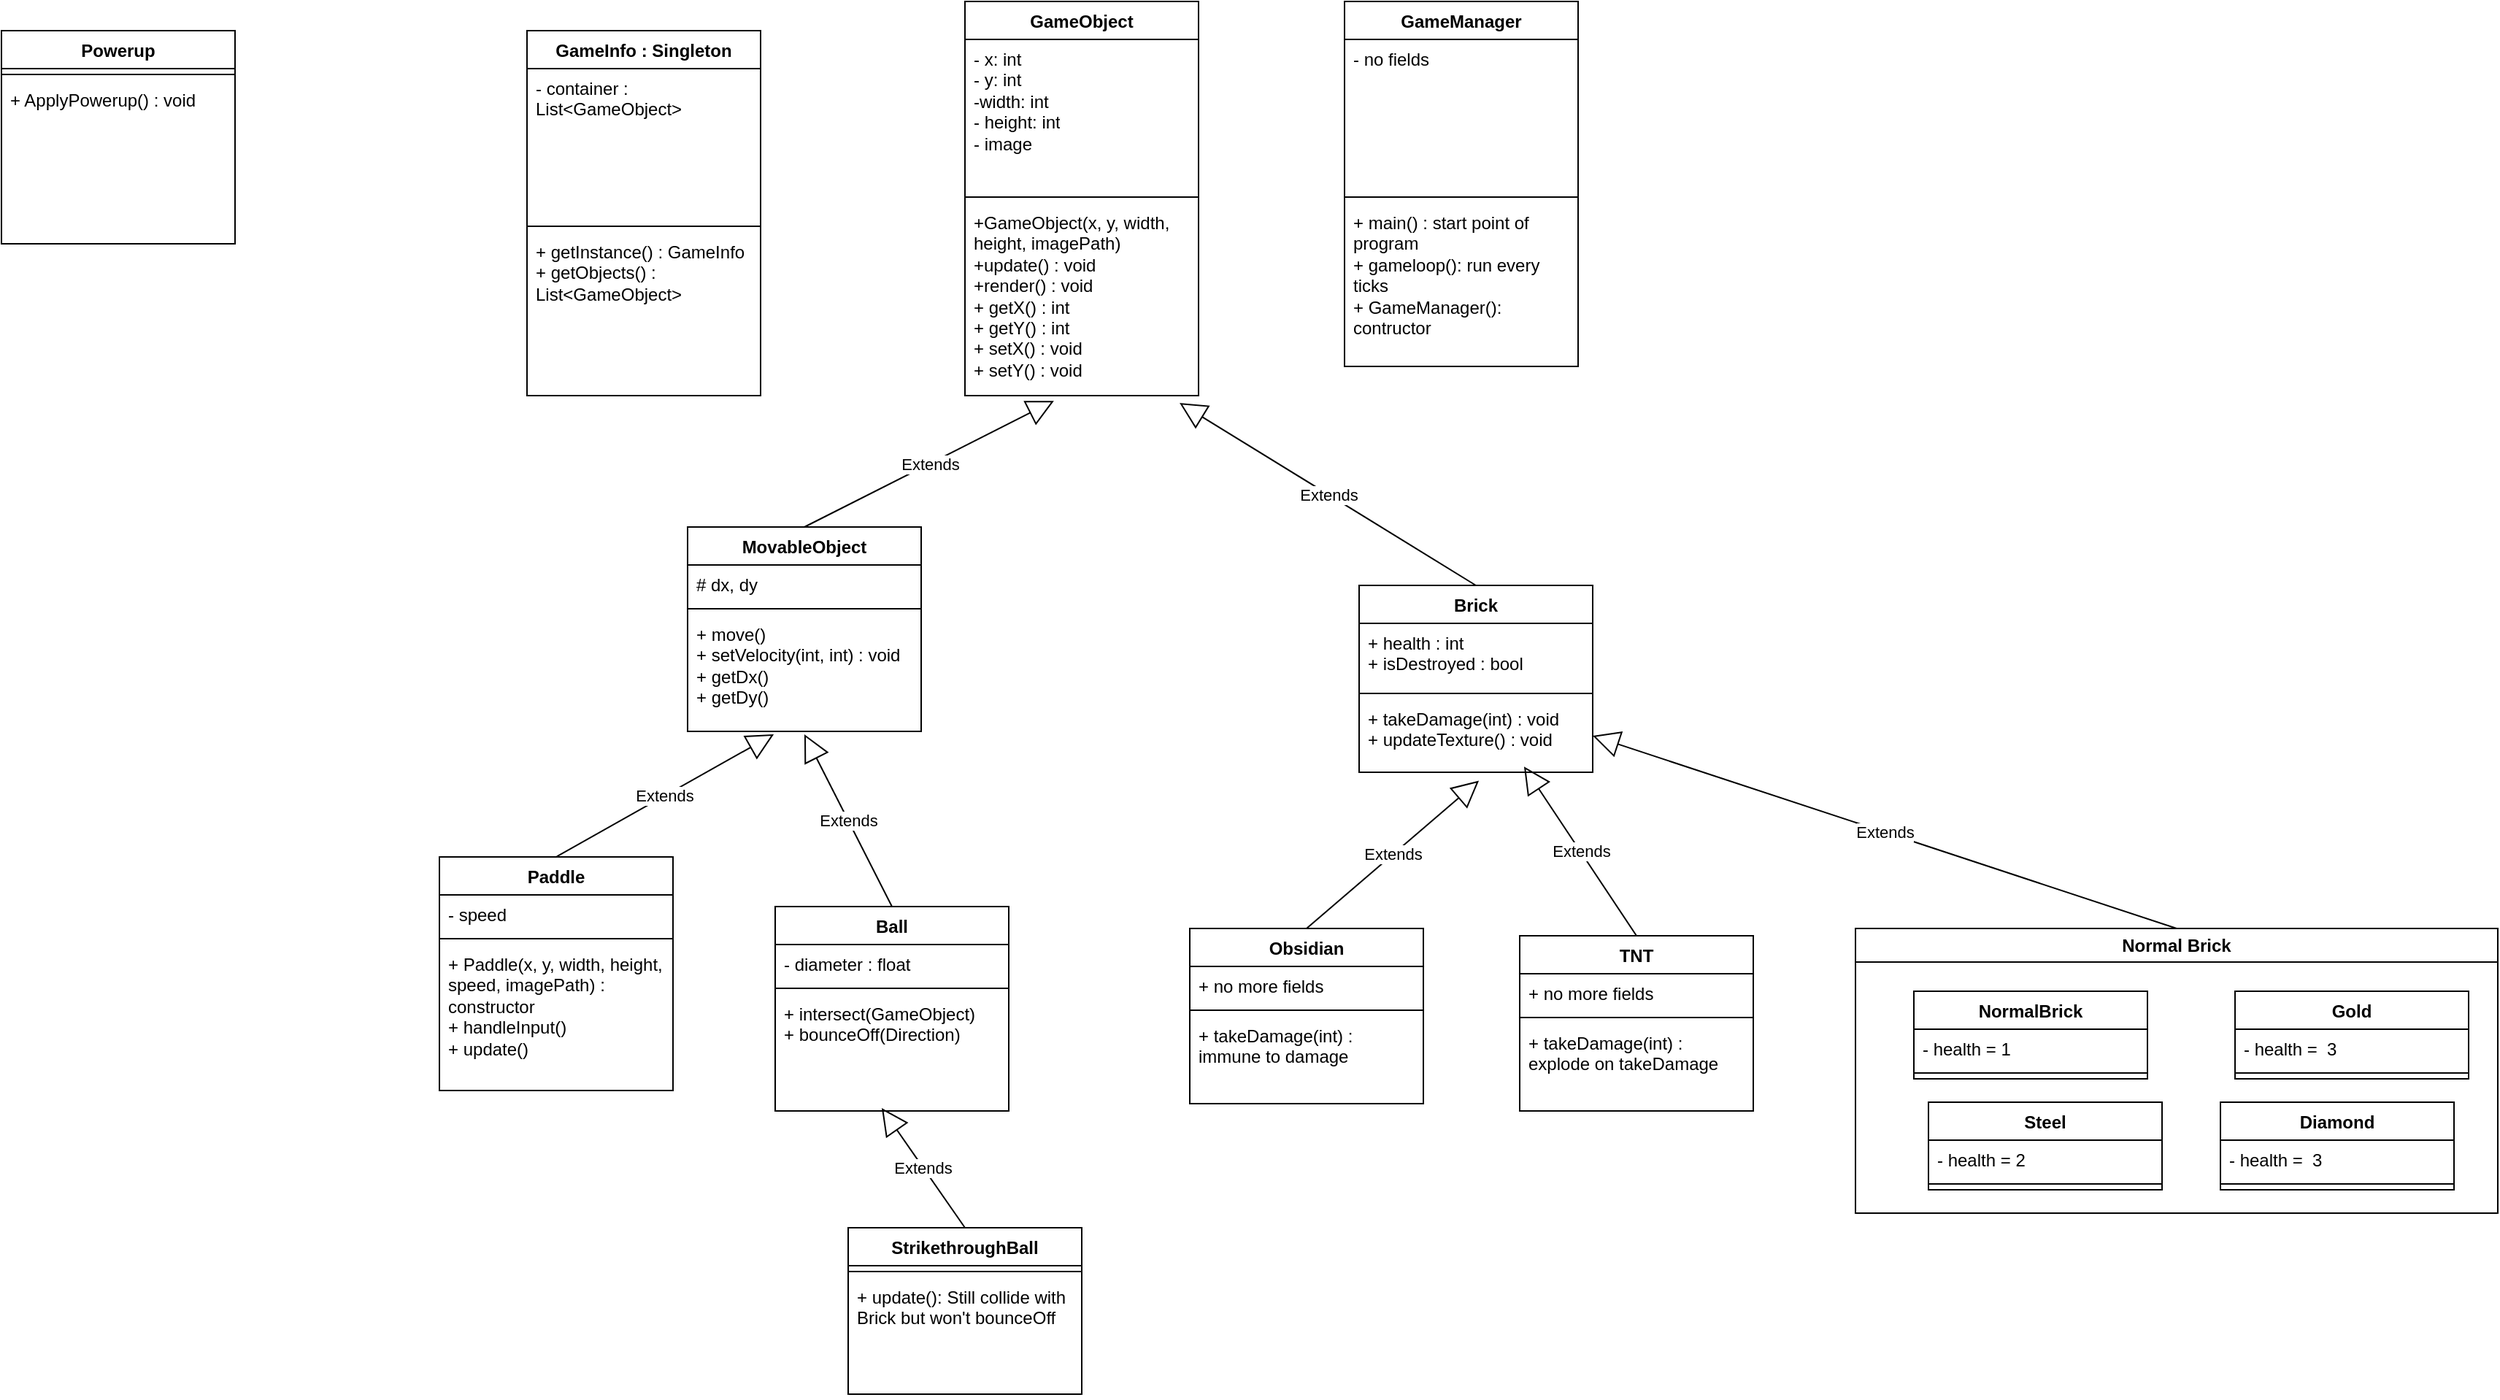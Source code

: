 <mxfile version="28.2.5">
  <diagram name="Trang-1" id="CjH1w59uPpAKWMkMjewL">
    <mxGraphModel dx="1691" dy="1613" grid="1" gridSize="10" guides="1" tooltips="1" connect="1" arrows="1" fold="1" page="1" pageScale="1" pageWidth="827" pageHeight="1169" math="0" shadow="0">
      <root>
        <mxCell id="0" />
        <mxCell id="1" parent="0" />
        <mxCell id="96N8lXyZkQnQ6zD-KgBr-1" value="GameObject" style="swimlane;fontStyle=1;align=center;verticalAlign=top;childLayout=stackLayout;horizontal=1;startSize=26;horizontalStack=0;resizeParent=1;resizeParentMax=0;resizeLast=0;collapsible=1;marginBottom=0;whiteSpace=wrap;html=1;" parent="1" vertex="1">
          <mxGeometry x="260" y="-50" width="160" height="270" as="geometry" />
        </mxCell>
        <mxCell id="96N8lXyZkQnQ6zD-KgBr-2" value="- x: int&lt;br&gt;- y: int&lt;div&gt;-width: int&lt;/div&gt;&lt;div&gt;- height: int&lt;/div&gt;&lt;div&gt;- image&lt;/div&gt;" style="text;strokeColor=none;fillColor=none;align=left;verticalAlign=top;spacingLeft=4;spacingRight=4;overflow=hidden;rotatable=0;points=[[0,0.5],[1,0.5]];portConstraint=eastwest;whiteSpace=wrap;html=1;" parent="96N8lXyZkQnQ6zD-KgBr-1" vertex="1">
          <mxGeometry y="26" width="160" height="104" as="geometry" />
        </mxCell>
        <mxCell id="96N8lXyZkQnQ6zD-KgBr-3" value="" style="line;strokeWidth=1;fillColor=none;align=left;verticalAlign=middle;spacingTop=-1;spacingLeft=3;spacingRight=3;rotatable=0;labelPosition=right;points=[];portConstraint=eastwest;strokeColor=inherit;" parent="96N8lXyZkQnQ6zD-KgBr-1" vertex="1">
          <mxGeometry y="130" width="160" height="8" as="geometry" />
        </mxCell>
        <mxCell id="96N8lXyZkQnQ6zD-KgBr-4" value="+GameObject(x, y, width, height, imagePath)&lt;br&gt;+update() : void&lt;div&gt;+render() : void&lt;br&gt;+ getX() : int&lt;br&gt;+ getY() : int&lt;br&gt;+ setX() : void&lt;br&gt;+ setY() : void&lt;/div&gt;" style="text;strokeColor=none;fillColor=none;align=left;verticalAlign=top;spacingLeft=4;spacingRight=4;overflow=hidden;rotatable=0;points=[[0,0.5],[1,0.5]];portConstraint=eastwest;whiteSpace=wrap;html=1;" parent="96N8lXyZkQnQ6zD-KgBr-1" vertex="1">
          <mxGeometry y="138" width="160" height="132" as="geometry" />
        </mxCell>
        <mxCell id="96N8lXyZkQnQ6zD-KgBr-5" value="Paddle" style="swimlane;fontStyle=1;align=center;verticalAlign=top;childLayout=stackLayout;horizontal=1;startSize=26;horizontalStack=0;resizeParent=1;resizeParentMax=0;resizeLast=0;collapsible=1;marginBottom=0;whiteSpace=wrap;html=1;" parent="1" vertex="1">
          <mxGeometry x="-100" y="536" width="160" height="160" as="geometry" />
        </mxCell>
        <mxCell id="96N8lXyZkQnQ6zD-KgBr-6" value="- speed" style="text;strokeColor=none;fillColor=none;align=left;verticalAlign=top;spacingLeft=4;spacingRight=4;overflow=hidden;rotatable=0;points=[[0,0.5],[1,0.5]];portConstraint=eastwest;whiteSpace=wrap;html=1;" parent="96N8lXyZkQnQ6zD-KgBr-5" vertex="1">
          <mxGeometry y="26" width="160" height="26" as="geometry" />
        </mxCell>
        <mxCell id="96N8lXyZkQnQ6zD-KgBr-7" value="" style="line;strokeWidth=1;fillColor=none;align=left;verticalAlign=middle;spacingTop=-1;spacingLeft=3;spacingRight=3;rotatable=0;labelPosition=right;points=[];portConstraint=eastwest;strokeColor=inherit;" parent="96N8lXyZkQnQ6zD-KgBr-5" vertex="1">
          <mxGeometry y="52" width="160" height="8" as="geometry" />
        </mxCell>
        <mxCell id="96N8lXyZkQnQ6zD-KgBr-8" value="+ Paddle(x, y, width, height, speed, imagePath)&amp;nbsp;: constructor&lt;br&gt;+ handleInput()&lt;br&gt;+ update()" style="text;strokeColor=none;fillColor=none;align=left;verticalAlign=top;spacingLeft=4;spacingRight=4;overflow=hidden;rotatable=0;points=[[0,0.5],[1,0.5]];portConstraint=eastwest;whiteSpace=wrap;html=1;" parent="96N8lXyZkQnQ6zD-KgBr-5" vertex="1">
          <mxGeometry y="60" width="160" height="100" as="geometry" />
        </mxCell>
        <mxCell id="96N8lXyZkQnQ6zD-KgBr-9" value="Extends" style="endArrow=block;endSize=16;endFill=0;html=1;rounded=0;exitX=0.5;exitY=0;exitDx=0;exitDy=0;entryX=0.369;entryY=1.025;entryDx=0;entryDy=0;entryPerimeter=0;" parent="1" source="96N8lXyZkQnQ6zD-KgBr-5" target="96N8lXyZkQnQ6zD-KgBr-36" edge="1">
          <mxGeometry width="160" relative="1" as="geometry">
            <mxPoint x="330" y="230" as="sourcePoint" />
            <mxPoint x="490" y="230" as="targetPoint" />
          </mxGeometry>
        </mxCell>
        <mxCell id="96N8lXyZkQnQ6zD-KgBr-10" value="Ball" style="swimlane;fontStyle=1;align=center;verticalAlign=top;childLayout=stackLayout;horizontal=1;startSize=26;horizontalStack=0;resizeParent=1;resizeParentMax=0;resizeLast=0;collapsible=1;marginBottom=0;whiteSpace=wrap;html=1;" parent="1" vertex="1">
          <mxGeometry x="130" y="570" width="160" height="140" as="geometry" />
        </mxCell>
        <mxCell id="96N8lXyZkQnQ6zD-KgBr-11" value="- diameter : float" style="text;strokeColor=none;fillColor=none;align=left;verticalAlign=top;spacingLeft=4;spacingRight=4;overflow=hidden;rotatable=0;points=[[0,0.5],[1,0.5]];portConstraint=eastwest;whiteSpace=wrap;html=1;" parent="96N8lXyZkQnQ6zD-KgBr-10" vertex="1">
          <mxGeometry y="26" width="160" height="26" as="geometry" />
        </mxCell>
        <mxCell id="96N8lXyZkQnQ6zD-KgBr-12" value="" style="line;strokeWidth=1;fillColor=none;align=left;verticalAlign=middle;spacingTop=-1;spacingLeft=3;spacingRight=3;rotatable=0;labelPosition=right;points=[];portConstraint=eastwest;strokeColor=inherit;" parent="96N8lXyZkQnQ6zD-KgBr-10" vertex="1">
          <mxGeometry y="52" width="160" height="8" as="geometry" />
        </mxCell>
        <mxCell id="96N8lXyZkQnQ6zD-KgBr-13" value="+ intersect(GameObject)&lt;br&gt;+ bounceOff(Direction)" style="text;strokeColor=none;fillColor=none;align=left;verticalAlign=top;spacingLeft=4;spacingRight=4;overflow=hidden;rotatable=0;points=[[0,0.5],[1,0.5]];portConstraint=eastwest;whiteSpace=wrap;html=1;" parent="96N8lXyZkQnQ6zD-KgBr-10" vertex="1">
          <mxGeometry y="60" width="160" height="80" as="geometry" />
        </mxCell>
        <mxCell id="96N8lXyZkQnQ6zD-KgBr-14" value="Brick&lt;div&gt;&lt;br&gt;&lt;/div&gt;" style="swimlane;fontStyle=1;align=center;verticalAlign=top;childLayout=stackLayout;horizontal=1;startSize=26;horizontalStack=0;resizeParent=1;resizeParentMax=0;resizeLast=0;collapsible=1;marginBottom=0;whiteSpace=wrap;html=1;" parent="1" vertex="1">
          <mxGeometry x="530" y="350" width="160" height="128" as="geometry" />
        </mxCell>
        <mxCell id="96N8lXyZkQnQ6zD-KgBr-15" value="+ health : int&lt;br&gt;+ isDestroyed : bool" style="text;strokeColor=none;fillColor=none;align=left;verticalAlign=top;spacingLeft=4;spacingRight=4;overflow=hidden;rotatable=0;points=[[0,0.5],[1,0.5]];portConstraint=eastwest;whiteSpace=wrap;html=1;" parent="96N8lXyZkQnQ6zD-KgBr-14" vertex="1">
          <mxGeometry y="26" width="160" height="44" as="geometry" />
        </mxCell>
        <mxCell id="96N8lXyZkQnQ6zD-KgBr-16" value="" style="line;strokeWidth=1;fillColor=none;align=left;verticalAlign=middle;spacingTop=-1;spacingLeft=3;spacingRight=3;rotatable=0;labelPosition=right;points=[];portConstraint=eastwest;strokeColor=inherit;" parent="96N8lXyZkQnQ6zD-KgBr-14" vertex="1">
          <mxGeometry y="70" width="160" height="8" as="geometry" />
        </mxCell>
        <mxCell id="96N8lXyZkQnQ6zD-KgBr-17" value="+ takeDamage(int) : void&lt;br&gt;+ updateTexture() : void" style="text;strokeColor=none;fillColor=none;align=left;verticalAlign=top;spacingLeft=4;spacingRight=4;overflow=hidden;rotatable=0;points=[[0,0.5],[1,0.5]];portConstraint=eastwest;whiteSpace=wrap;html=1;" parent="96N8lXyZkQnQ6zD-KgBr-14" vertex="1">
          <mxGeometry y="78" width="160" height="50" as="geometry" />
        </mxCell>
        <mxCell id="96N8lXyZkQnQ6zD-KgBr-19" value="Extends" style="endArrow=block;endSize=16;endFill=0;html=1;rounded=0;exitX=0.5;exitY=0;exitDx=0;exitDy=0;entryX=0.919;entryY=1.038;entryDx=0;entryDy=0;entryPerimeter=0;" parent="1" source="96N8lXyZkQnQ6zD-KgBr-14" target="96N8lXyZkQnQ6zD-KgBr-4" edge="1">
          <mxGeometry width="160" relative="1" as="geometry">
            <mxPoint x="419" y="397" as="sourcePoint" />
            <mxPoint x="400" y="280" as="targetPoint" />
          </mxGeometry>
        </mxCell>
        <mxCell id="96N8lXyZkQnQ6zD-KgBr-22" value="&lt;div&gt;Obsidian&lt;/div&gt;" style="swimlane;fontStyle=1;align=center;verticalAlign=top;childLayout=stackLayout;horizontal=1;startSize=26;horizontalStack=0;resizeParent=1;resizeParentMax=0;resizeLast=0;collapsible=1;marginBottom=0;whiteSpace=wrap;html=1;" parent="1" vertex="1">
          <mxGeometry x="414" y="585" width="160" height="120" as="geometry" />
        </mxCell>
        <mxCell id="96N8lXyZkQnQ6zD-KgBr-23" value="+ no more fields" style="text;strokeColor=none;fillColor=none;align=left;verticalAlign=top;spacingLeft=4;spacingRight=4;overflow=hidden;rotatable=0;points=[[0,0.5],[1,0.5]];portConstraint=eastwest;whiteSpace=wrap;html=1;" parent="96N8lXyZkQnQ6zD-KgBr-22" vertex="1">
          <mxGeometry y="26" width="160" height="26" as="geometry" />
        </mxCell>
        <mxCell id="96N8lXyZkQnQ6zD-KgBr-24" value="" style="line;strokeWidth=1;fillColor=none;align=left;verticalAlign=middle;spacingTop=-1;spacingLeft=3;spacingRight=3;rotatable=0;labelPosition=right;points=[];portConstraint=eastwest;strokeColor=inherit;" parent="96N8lXyZkQnQ6zD-KgBr-22" vertex="1">
          <mxGeometry y="52" width="160" height="8" as="geometry" />
        </mxCell>
        <mxCell id="96N8lXyZkQnQ6zD-KgBr-25" value="+ takeDamage(int) : immune to damage" style="text;strokeColor=none;fillColor=none;align=left;verticalAlign=top;spacingLeft=4;spacingRight=4;overflow=hidden;rotatable=0;points=[[0,0.5],[1,0.5]];portConstraint=eastwest;whiteSpace=wrap;html=1;" parent="96N8lXyZkQnQ6zD-KgBr-22" vertex="1">
          <mxGeometry y="60" width="160" height="60" as="geometry" />
        </mxCell>
        <mxCell id="96N8lXyZkQnQ6zD-KgBr-27" value="Extends" style="endArrow=block;endSize=16;endFill=0;html=1;rounded=0;exitX=0.5;exitY=0;exitDx=0;exitDy=0;entryX=0.513;entryY=1.115;entryDx=0;entryDy=0;entryPerimeter=0;" parent="1" source="96N8lXyZkQnQ6zD-KgBr-22" target="96N8lXyZkQnQ6zD-KgBr-17" edge="1">
          <mxGeometry width="160" relative="1" as="geometry">
            <mxPoint x="763" y="506" as="sourcePoint" />
            <mxPoint x="560" y="360" as="targetPoint" />
          </mxGeometry>
        </mxCell>
        <mxCell id="96N8lXyZkQnQ6zD-KgBr-28" value="&lt;div&gt;TNT&lt;/div&gt;" style="swimlane;fontStyle=1;align=center;verticalAlign=top;childLayout=stackLayout;horizontal=1;startSize=26;horizontalStack=0;resizeParent=1;resizeParentMax=0;resizeLast=0;collapsible=1;marginBottom=0;whiteSpace=wrap;html=1;" parent="1" vertex="1">
          <mxGeometry x="640" y="590" width="160" height="120" as="geometry" />
        </mxCell>
        <mxCell id="96N8lXyZkQnQ6zD-KgBr-29" value="+ no more fields" style="text;strokeColor=none;fillColor=none;align=left;verticalAlign=top;spacingLeft=4;spacingRight=4;overflow=hidden;rotatable=0;points=[[0,0.5],[1,0.5]];portConstraint=eastwest;whiteSpace=wrap;html=1;" parent="96N8lXyZkQnQ6zD-KgBr-28" vertex="1">
          <mxGeometry y="26" width="160" height="26" as="geometry" />
        </mxCell>
        <mxCell id="96N8lXyZkQnQ6zD-KgBr-30" value="" style="line;strokeWidth=1;fillColor=none;align=left;verticalAlign=middle;spacingTop=-1;spacingLeft=3;spacingRight=3;rotatable=0;labelPosition=right;points=[];portConstraint=eastwest;strokeColor=inherit;" parent="96N8lXyZkQnQ6zD-KgBr-28" vertex="1">
          <mxGeometry y="52" width="160" height="8" as="geometry" />
        </mxCell>
        <mxCell id="96N8lXyZkQnQ6zD-KgBr-31" value="+ takeDamage(int) : explode on takeDamage" style="text;strokeColor=none;fillColor=none;align=left;verticalAlign=top;spacingLeft=4;spacingRight=4;overflow=hidden;rotatable=0;points=[[0,0.5],[1,0.5]];portConstraint=eastwest;whiteSpace=wrap;html=1;" parent="96N8lXyZkQnQ6zD-KgBr-28" vertex="1">
          <mxGeometry y="60" width="160" height="60" as="geometry" />
        </mxCell>
        <mxCell id="96N8lXyZkQnQ6zD-KgBr-32" value="Extends" style="endArrow=block;endSize=16;endFill=0;html=1;rounded=0;exitX=0.5;exitY=0;exitDx=0;exitDy=0;entryX=0.706;entryY=0.923;entryDx=0;entryDy=0;entryPerimeter=0;" parent="1" source="96N8lXyZkQnQ6zD-KgBr-28" target="96N8lXyZkQnQ6zD-KgBr-17" edge="1">
          <mxGeometry width="160" relative="1" as="geometry">
            <mxPoint x="610" y="606" as="sourcePoint" />
            <mxPoint x="728" y="460" as="targetPoint" />
          </mxGeometry>
        </mxCell>
        <mxCell id="96N8lXyZkQnQ6zD-KgBr-33" value="MovableObject" style="swimlane;fontStyle=1;align=center;verticalAlign=top;childLayout=stackLayout;horizontal=1;startSize=26;horizontalStack=0;resizeParent=1;resizeParentMax=0;resizeLast=0;collapsible=1;marginBottom=0;whiteSpace=wrap;html=1;" parent="1" vertex="1">
          <mxGeometry x="70" y="310" width="160" height="140" as="geometry" />
        </mxCell>
        <mxCell id="96N8lXyZkQnQ6zD-KgBr-34" value="# dx, dy" style="text;strokeColor=none;fillColor=none;align=left;verticalAlign=top;spacingLeft=4;spacingRight=4;overflow=hidden;rotatable=0;points=[[0,0.5],[1,0.5]];portConstraint=eastwest;whiteSpace=wrap;html=1;" parent="96N8lXyZkQnQ6zD-KgBr-33" vertex="1">
          <mxGeometry y="26" width="160" height="26" as="geometry" />
        </mxCell>
        <mxCell id="96N8lXyZkQnQ6zD-KgBr-35" value="" style="line;strokeWidth=1;fillColor=none;align=left;verticalAlign=middle;spacingTop=-1;spacingLeft=3;spacingRight=3;rotatable=0;labelPosition=right;points=[];portConstraint=eastwest;strokeColor=inherit;" parent="96N8lXyZkQnQ6zD-KgBr-33" vertex="1">
          <mxGeometry y="52" width="160" height="8" as="geometry" />
        </mxCell>
        <mxCell id="96N8lXyZkQnQ6zD-KgBr-36" value="+ move()&lt;br&gt;+ setVelocity(int, int) : void&lt;br&gt;+ getDx()&lt;br&gt;+ getDy()" style="text;strokeColor=none;fillColor=none;align=left;verticalAlign=top;spacingLeft=4;spacingRight=4;overflow=hidden;rotatable=0;points=[[0,0.5],[1,0.5]];portConstraint=eastwest;whiteSpace=wrap;html=1;" parent="96N8lXyZkQnQ6zD-KgBr-33" vertex="1">
          <mxGeometry y="60" width="160" height="80" as="geometry" />
        </mxCell>
        <mxCell id="96N8lXyZkQnQ6zD-KgBr-37" value="Extends" style="endArrow=block;endSize=16;endFill=0;html=1;rounded=0;exitX=0.5;exitY=0;exitDx=0;exitDy=0;entryX=0.381;entryY=1.027;entryDx=0;entryDy=0;entryPerimeter=0;" parent="1" source="96N8lXyZkQnQ6zD-KgBr-33" target="96N8lXyZkQnQ6zD-KgBr-4" edge="1">
          <mxGeometry width="160" relative="1" as="geometry">
            <mxPoint x="350" y="464" as="sourcePoint" />
            <mxPoint x="441" y="220" as="targetPoint" />
          </mxGeometry>
        </mxCell>
        <mxCell id="96N8lXyZkQnQ6zD-KgBr-18" value="Extends" style="endArrow=block;endSize=16;endFill=0;html=1;rounded=0;exitX=0.5;exitY=0;exitDx=0;exitDy=0;entryX=0.5;entryY=1.025;entryDx=0;entryDy=0;entryPerimeter=0;" parent="1" source="96N8lXyZkQnQ6zD-KgBr-10" target="96N8lXyZkQnQ6zD-KgBr-36" edge="1">
          <mxGeometry width="160" relative="1" as="geometry">
            <mxPoint x="100" y="759.5" as="sourcePoint" />
            <mxPoint x="190.96" y="429.996" as="targetPoint" />
          </mxGeometry>
        </mxCell>
        <mxCell id="96N8lXyZkQnQ6zD-KgBr-38" value="GameManager" style="swimlane;fontStyle=1;align=center;verticalAlign=top;childLayout=stackLayout;horizontal=1;startSize=26;horizontalStack=0;resizeParent=1;resizeParentMax=0;resizeLast=0;collapsible=1;marginBottom=0;whiteSpace=wrap;html=1;" parent="1" vertex="1">
          <mxGeometry x="520" y="-50" width="160" height="250" as="geometry" />
        </mxCell>
        <mxCell id="96N8lXyZkQnQ6zD-KgBr-39" value="- no fields" style="text;strokeColor=none;fillColor=none;align=left;verticalAlign=top;spacingLeft=4;spacingRight=4;overflow=hidden;rotatable=0;points=[[0,0.5],[1,0.5]];portConstraint=eastwest;whiteSpace=wrap;html=1;" parent="96N8lXyZkQnQ6zD-KgBr-38" vertex="1">
          <mxGeometry y="26" width="160" height="104" as="geometry" />
        </mxCell>
        <mxCell id="96N8lXyZkQnQ6zD-KgBr-40" value="" style="line;strokeWidth=1;fillColor=none;align=left;verticalAlign=middle;spacingTop=-1;spacingLeft=3;spacingRight=3;rotatable=0;labelPosition=right;points=[];portConstraint=eastwest;strokeColor=inherit;" parent="96N8lXyZkQnQ6zD-KgBr-38" vertex="1">
          <mxGeometry y="130" width="160" height="8" as="geometry" />
        </mxCell>
        <mxCell id="96N8lXyZkQnQ6zD-KgBr-41" value="+ main() : start point of program&lt;div&gt;+ gameloop(): run every ticks&lt;br&gt;+ GameManager(): contructor&lt;/div&gt;" style="text;strokeColor=none;fillColor=none;align=left;verticalAlign=top;spacingLeft=4;spacingRight=4;overflow=hidden;rotatable=0;points=[[0,0.5],[1,0.5]];portConstraint=eastwest;whiteSpace=wrap;html=1;" parent="96N8lXyZkQnQ6zD-KgBr-38" vertex="1">
          <mxGeometry y="138" width="160" height="112" as="geometry" />
        </mxCell>
        <mxCell id="96N8lXyZkQnQ6zD-KgBr-42" value="GameInfo : Singleton" style="swimlane;fontStyle=1;align=center;verticalAlign=top;childLayout=stackLayout;horizontal=1;startSize=26;horizontalStack=0;resizeParent=1;resizeParentMax=0;resizeLast=0;collapsible=1;marginBottom=0;whiteSpace=wrap;html=1;" parent="1" vertex="1">
          <mxGeometry x="-40" y="-30" width="160" height="250" as="geometry" />
        </mxCell>
        <mxCell id="96N8lXyZkQnQ6zD-KgBr-43" value="- container : List&amp;lt;GameObject&amp;gt;" style="text;strokeColor=none;fillColor=none;align=left;verticalAlign=top;spacingLeft=4;spacingRight=4;overflow=hidden;rotatable=0;points=[[0,0.5],[1,0.5]];portConstraint=eastwest;whiteSpace=wrap;html=1;" parent="96N8lXyZkQnQ6zD-KgBr-42" vertex="1">
          <mxGeometry y="26" width="160" height="104" as="geometry" />
        </mxCell>
        <mxCell id="96N8lXyZkQnQ6zD-KgBr-44" value="" style="line;strokeWidth=1;fillColor=none;align=left;verticalAlign=middle;spacingTop=-1;spacingLeft=3;spacingRight=3;rotatable=0;labelPosition=right;points=[];portConstraint=eastwest;strokeColor=inherit;" parent="96N8lXyZkQnQ6zD-KgBr-42" vertex="1">
          <mxGeometry y="130" width="160" height="8" as="geometry" />
        </mxCell>
        <mxCell id="96N8lXyZkQnQ6zD-KgBr-45" value="+ getInstance() : GameInfo&lt;br&gt;+ getObjects() : List&amp;lt;GameObject&amp;gt;" style="text;strokeColor=none;fillColor=none;align=left;verticalAlign=top;spacingLeft=4;spacingRight=4;overflow=hidden;rotatable=0;points=[[0,0.5],[1,0.5]];portConstraint=eastwest;whiteSpace=wrap;html=1;" parent="96N8lXyZkQnQ6zD-KgBr-42" vertex="1">
          <mxGeometry y="138" width="160" height="112" as="geometry" />
        </mxCell>
        <mxCell id="qcrRgAbOHtoKTw-TtP7--1" value="Powerup" style="swimlane;fontStyle=1;align=center;verticalAlign=top;childLayout=stackLayout;horizontal=1;startSize=26;horizontalStack=0;resizeParent=1;resizeParentMax=0;resizeLast=0;collapsible=1;marginBottom=0;whiteSpace=wrap;html=1;" parent="1" vertex="1">
          <mxGeometry x="-400" y="-30" width="160" height="146" as="geometry" />
        </mxCell>
        <mxCell id="qcrRgAbOHtoKTw-TtP7--3" value="" style="line;strokeWidth=1;fillColor=none;align=left;verticalAlign=middle;spacingTop=-1;spacingLeft=3;spacingRight=3;rotatable=0;labelPosition=right;points=[];portConstraint=eastwest;strokeColor=inherit;" parent="qcrRgAbOHtoKTw-TtP7--1" vertex="1">
          <mxGeometry y="26" width="160" height="8" as="geometry" />
        </mxCell>
        <mxCell id="qcrRgAbOHtoKTw-TtP7--4" value="+ ApplyPowerup() : void" style="text;strokeColor=none;fillColor=none;align=left;verticalAlign=top;spacingLeft=4;spacingRight=4;overflow=hidden;rotatable=0;points=[[0,0.5],[1,0.5]];portConstraint=eastwest;whiteSpace=wrap;html=1;" parent="qcrRgAbOHtoKTw-TtP7--1" vertex="1">
          <mxGeometry y="34" width="160" height="112" as="geometry" />
        </mxCell>
        <mxCell id="qcrRgAbOHtoKTw-TtP7--5" value="StrikethroughBall&lt;div&gt;&lt;br&gt;&lt;/div&gt;" style="swimlane;fontStyle=1;align=center;verticalAlign=top;childLayout=stackLayout;horizontal=1;startSize=26;horizontalStack=0;resizeParent=1;resizeParentMax=0;resizeLast=0;collapsible=1;marginBottom=0;whiteSpace=wrap;html=1;" parent="1" vertex="1">
          <mxGeometry x="180" y="790" width="160" height="114" as="geometry" />
        </mxCell>
        <mxCell id="qcrRgAbOHtoKTw-TtP7--7" value="" style="line;strokeWidth=1;fillColor=none;align=left;verticalAlign=middle;spacingTop=-1;spacingLeft=3;spacingRight=3;rotatable=0;labelPosition=right;points=[];portConstraint=eastwest;strokeColor=inherit;" parent="qcrRgAbOHtoKTw-TtP7--5" vertex="1">
          <mxGeometry y="26" width="160" height="8" as="geometry" />
        </mxCell>
        <mxCell id="qcrRgAbOHtoKTw-TtP7--8" value="+ update(): Still collide with Brick but won&#39;t bounceOff" style="text;strokeColor=none;fillColor=none;align=left;verticalAlign=top;spacingLeft=4;spacingRight=4;overflow=hidden;rotatable=0;points=[[0,0.5],[1,0.5]];portConstraint=eastwest;whiteSpace=wrap;html=1;" parent="qcrRgAbOHtoKTw-TtP7--5" vertex="1">
          <mxGeometry y="34" width="160" height="80" as="geometry" />
        </mxCell>
        <mxCell id="qcrRgAbOHtoKTw-TtP7--10" value="Extends" style="endArrow=block;endSize=16;endFill=0;html=1;rounded=0;exitX=0.5;exitY=0;exitDx=0;exitDy=0;entryX=0.456;entryY=0.975;entryDx=0;entryDy=0;entryPerimeter=0;" parent="1" source="qcrRgAbOHtoKTw-TtP7--5" target="96N8lXyZkQnQ6zD-KgBr-13" edge="1">
          <mxGeometry width="160" relative="1" as="geometry">
            <mxPoint x="267" y="732" as="sourcePoint" />
            <mxPoint x="220" y="610" as="targetPoint" />
          </mxGeometry>
        </mxCell>
        <mxCell id="Al947pG-yGC1d7f6cAeh-8" value="Extends" style="endArrow=block;endSize=16;endFill=0;html=1;rounded=0;exitX=0.5;exitY=0;exitDx=0;exitDy=0;entryX=1;entryY=0.5;entryDx=0;entryDy=0;" edge="1" parent="1" source="Al947pG-yGC1d7f6cAeh-18" target="96N8lXyZkQnQ6zD-KgBr-17">
          <mxGeometry width="160" relative="1" as="geometry">
            <mxPoint x="853" y="445" as="sourcePoint" />
            <mxPoint x="650" y="320" as="targetPoint" />
          </mxGeometry>
        </mxCell>
        <mxCell id="Al947pG-yGC1d7f6cAeh-18" value="Normal Brick" style="swimlane;whiteSpace=wrap;html=1;" vertex="1" parent="1">
          <mxGeometry x="870" y="585" width="440" height="195" as="geometry" />
        </mxCell>
        <mxCell id="Al947pG-yGC1d7f6cAeh-1" value="&lt;div&gt;NormalBrick&lt;/div&gt;" style="swimlane;fontStyle=1;align=center;verticalAlign=top;childLayout=stackLayout;horizontal=1;startSize=26;horizontalStack=0;resizeParent=1;resizeParentMax=0;resizeLast=0;collapsible=1;marginBottom=0;whiteSpace=wrap;html=1;" vertex="1" parent="Al947pG-yGC1d7f6cAeh-18">
          <mxGeometry x="40" y="43" width="160" height="60" as="geometry" />
        </mxCell>
        <mxCell id="Al947pG-yGC1d7f6cAeh-2" value="- health = 1" style="text;strokeColor=none;fillColor=none;align=left;verticalAlign=top;spacingLeft=4;spacingRight=4;overflow=hidden;rotatable=0;points=[[0,0.5],[1,0.5]];portConstraint=eastwest;whiteSpace=wrap;html=1;" vertex="1" parent="Al947pG-yGC1d7f6cAeh-1">
          <mxGeometry y="26" width="160" height="26" as="geometry" />
        </mxCell>
        <mxCell id="Al947pG-yGC1d7f6cAeh-3" value="" style="line;strokeWidth=1;fillColor=none;align=left;verticalAlign=middle;spacingTop=-1;spacingLeft=3;spacingRight=3;rotatable=0;labelPosition=right;points=[];portConstraint=eastwest;strokeColor=inherit;" vertex="1" parent="Al947pG-yGC1d7f6cAeh-1">
          <mxGeometry y="52" width="160" height="8" as="geometry" />
        </mxCell>
        <mxCell id="Al947pG-yGC1d7f6cAeh-5" value="&lt;div&gt;Steel&lt;/div&gt;" style="swimlane;fontStyle=1;align=center;verticalAlign=top;childLayout=stackLayout;horizontal=1;startSize=26;horizontalStack=0;resizeParent=1;resizeParentMax=0;resizeLast=0;collapsible=1;marginBottom=0;whiteSpace=wrap;html=1;" vertex="1" parent="Al947pG-yGC1d7f6cAeh-18">
          <mxGeometry x="50" y="119" width="160" height="60" as="geometry" />
        </mxCell>
        <mxCell id="Al947pG-yGC1d7f6cAeh-6" value="- health = 2" style="text;strokeColor=none;fillColor=none;align=left;verticalAlign=top;spacingLeft=4;spacingRight=4;overflow=hidden;rotatable=0;points=[[0,0.5],[1,0.5]];portConstraint=eastwest;whiteSpace=wrap;html=1;" vertex="1" parent="Al947pG-yGC1d7f6cAeh-5">
          <mxGeometry y="26" width="160" height="26" as="geometry" />
        </mxCell>
        <mxCell id="Al947pG-yGC1d7f6cAeh-7" value="" style="line;strokeWidth=1;fillColor=none;align=left;verticalAlign=middle;spacingTop=-1;spacingLeft=3;spacingRight=3;rotatable=0;labelPosition=right;points=[];portConstraint=eastwest;strokeColor=inherit;" vertex="1" parent="Al947pG-yGC1d7f6cAeh-5">
          <mxGeometry y="52" width="160" height="8" as="geometry" />
        </mxCell>
        <mxCell id="Al947pG-yGC1d7f6cAeh-11" value="&lt;div&gt;Gold&lt;/div&gt;" style="swimlane;fontStyle=1;align=center;verticalAlign=top;childLayout=stackLayout;horizontal=1;startSize=26;horizontalStack=0;resizeParent=1;resizeParentMax=0;resizeLast=0;collapsible=1;marginBottom=0;whiteSpace=wrap;html=1;" vertex="1" parent="Al947pG-yGC1d7f6cAeh-18">
          <mxGeometry x="260" y="43" width="160" height="60" as="geometry" />
        </mxCell>
        <mxCell id="Al947pG-yGC1d7f6cAeh-12" value="- health =&amp;nbsp; 3" style="text;strokeColor=none;fillColor=none;align=left;verticalAlign=top;spacingLeft=4;spacingRight=4;overflow=hidden;rotatable=0;points=[[0,0.5],[1,0.5]];portConstraint=eastwest;whiteSpace=wrap;html=1;" vertex="1" parent="Al947pG-yGC1d7f6cAeh-11">
          <mxGeometry y="26" width="160" height="26" as="geometry" />
        </mxCell>
        <mxCell id="Al947pG-yGC1d7f6cAeh-13" value="" style="line;strokeWidth=1;fillColor=none;align=left;verticalAlign=middle;spacingTop=-1;spacingLeft=3;spacingRight=3;rotatable=0;labelPosition=right;points=[];portConstraint=eastwest;strokeColor=inherit;" vertex="1" parent="Al947pG-yGC1d7f6cAeh-11">
          <mxGeometry y="52" width="160" height="8" as="geometry" />
        </mxCell>
        <mxCell id="Al947pG-yGC1d7f6cAeh-15" value="&lt;div&gt;Diamond&lt;/div&gt;" style="swimlane;fontStyle=1;align=center;verticalAlign=top;childLayout=stackLayout;horizontal=1;startSize=26;horizontalStack=0;resizeParent=1;resizeParentMax=0;resizeLast=0;collapsible=1;marginBottom=0;whiteSpace=wrap;html=1;" vertex="1" parent="Al947pG-yGC1d7f6cAeh-18">
          <mxGeometry x="250" y="119" width="160" height="60" as="geometry" />
        </mxCell>
        <mxCell id="Al947pG-yGC1d7f6cAeh-16" value="- health =&amp;nbsp; 3" style="text;strokeColor=none;fillColor=none;align=left;verticalAlign=top;spacingLeft=4;spacingRight=4;overflow=hidden;rotatable=0;points=[[0,0.5],[1,0.5]];portConstraint=eastwest;whiteSpace=wrap;html=1;" vertex="1" parent="Al947pG-yGC1d7f6cAeh-15">
          <mxGeometry y="26" width="160" height="26" as="geometry" />
        </mxCell>
        <mxCell id="Al947pG-yGC1d7f6cAeh-17" value="" style="line;strokeWidth=1;fillColor=none;align=left;verticalAlign=middle;spacingTop=-1;spacingLeft=3;spacingRight=3;rotatable=0;labelPosition=right;points=[];portConstraint=eastwest;strokeColor=inherit;" vertex="1" parent="Al947pG-yGC1d7f6cAeh-15">
          <mxGeometry y="52" width="160" height="8" as="geometry" />
        </mxCell>
      </root>
    </mxGraphModel>
  </diagram>
</mxfile>
